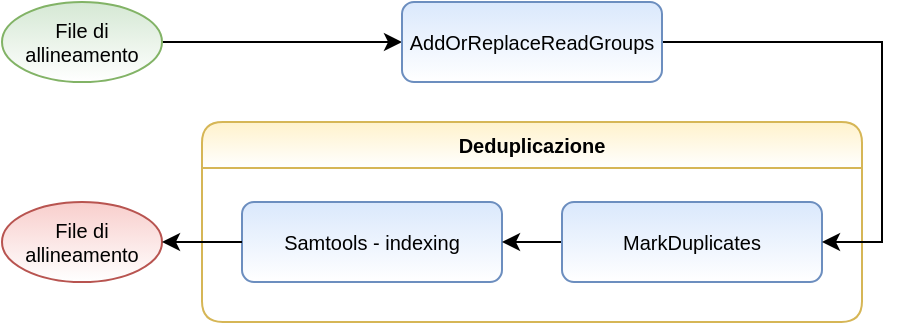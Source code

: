 <mxfile version="14.6.13" type="device"><diagram id="4bAMuIMJnlqlN0j0h4G4" name="Page-1"><mxGraphModel dx="1408" dy="826" grid="1" gridSize="10" guides="1" tooltips="1" connect="1" arrows="1" fold="1" page="1" pageScale="1" pageWidth="827" pageHeight="1169" math="0" shadow="0"><root><mxCell id="0"/><mxCell id="1" parent="0"/><mxCell id="qu8tBmwr-kgd7M9jgRDu-10" value="Deduplicazione" style="swimlane;fontSize=10;fillColor=#fff2cc;strokeColor=#d6b656;rounded=1;gradientColor=#ffffff;" parent="1" vertex="1"><mxGeometry x="180" y="100" width="330" height="100" as="geometry"/></mxCell><mxCell id="qu8tBmwr-kgd7M9jgRDu-14" value="Samtools - indexing&lt;span style=&quot;color: rgba(0 , 0 , 0 , 0) ; font-family: monospace ; font-size: 0px&quot;&gt;%3CmxGraphModel%3E%3Croot%3E%3CmxCell%20id%3D%220%22%2F%3E%3CmxCell%20id%3D%221%22%20parent%3D%220%22%2F%3E%3CmxCell%20id%3D%222%22%20value%3D%22IndelRealigner%22%20style%3D%22rounded%3D1%3BwhiteSpace%3Dwrap%3Bhtml%3D1%3BfontSize%3D10%3BfillColor%3D%23dae8fc%3BstrokeColor%3D%236c8ebf%3BgradientColor%3D%23ffffff%3B%22%20vertex%3D%221%22%20parent%3D%221%22%3E%3CmxGeometry%20x%3D%22520%22%20y%3D%22170%22%20width%3D%22130%22%20height%3D%2240%22%20as%3D%22geometry%22%2F%3E%3C%2FmxCell%3E%3C%2Froot%3E%3C%2FmxGraphModel%3E&lt;/span&gt;" style="rounded=1;whiteSpace=wrap;html=1;fontSize=10;fillColor=#dae8fc;strokeColor=#6c8ebf;gradientColor=#ffffff;" parent="qu8tBmwr-kgd7M9jgRDu-10" vertex="1"><mxGeometry x="20" y="40" width="130" height="40" as="geometry"/></mxCell><mxCell id="RofRY51yT6k-9S74Vm9S-2" style="edgeStyle=orthogonalEdgeStyle;rounded=0;orthogonalLoop=1;jettySize=auto;html=1;exitX=0;exitY=0.5;exitDx=0;exitDy=0;entryX=1;entryY=0.5;entryDx=0;entryDy=0;" edge="1" parent="qu8tBmwr-kgd7M9jgRDu-10" source="qu8tBmwr-kgd7M9jgRDu-3" target="qu8tBmwr-kgd7M9jgRDu-14"><mxGeometry relative="1" as="geometry"/></mxCell><mxCell id="qu8tBmwr-kgd7M9jgRDu-3" value="MarkDuplicates" style="rounded=1;whiteSpace=wrap;html=1;fontSize=10;fillColor=#dae8fc;strokeColor=#6c8ebf;gradientColor=#ffffff;" parent="qu8tBmwr-kgd7M9jgRDu-10" vertex="1"><mxGeometry x="180" y="40" width="130" height="40" as="geometry"/></mxCell><mxCell id="qu8tBmwr-kgd7M9jgRDu-16" style="edgeStyle=orthogonalEdgeStyle;rounded=0;orthogonalLoop=1;jettySize=auto;html=1;exitX=1;exitY=0.5;exitDx=0;exitDy=0;fontSize=10;" parent="1" source="qu8tBmwr-kgd7M9jgRDu-12" target="qu8tBmwr-kgd7M9jgRDu-1" edge="1"><mxGeometry relative="1" as="geometry"/></mxCell><mxCell id="qu8tBmwr-kgd7M9jgRDu-12" value="File di allineamento" style="ellipse;whiteSpace=wrap;html=1;fontSize=10;fillColor=#d5e8d4;strokeColor=#82b366;gradientColor=#ffffff;" parent="1" vertex="1"><mxGeometry x="80" y="40" width="80" height="40" as="geometry"/></mxCell><mxCell id="qu8tBmwr-kgd7M9jgRDu-15" value="File di allineamento" style="ellipse;whiteSpace=wrap;html=1;fontSize=10;fillColor=#f8cecc;strokeColor=#b85450;gradientColor=#ffffff;" parent="1" vertex="1"><mxGeometry x="80" y="140" width="80" height="40" as="geometry"/></mxCell><mxCell id="RofRY51yT6k-9S74Vm9S-1" style="edgeStyle=orthogonalEdgeStyle;rounded=0;orthogonalLoop=1;jettySize=auto;html=1;exitX=1;exitY=0.5;exitDx=0;exitDy=0;entryX=1;entryY=0.5;entryDx=0;entryDy=0;" edge="1" parent="1" source="qu8tBmwr-kgd7M9jgRDu-1" target="qu8tBmwr-kgd7M9jgRDu-3"><mxGeometry relative="1" as="geometry"><Array as="points"><mxPoint x="520" y="60"/><mxPoint x="520" y="160"/></Array></mxGeometry></mxCell><mxCell id="qu8tBmwr-kgd7M9jgRDu-1" value="AddOrReplaceReadGroups" style="rounded=1;whiteSpace=wrap;html=1;fontSize=10;fillColor=#dae8fc;strokeColor=#6c8ebf;gradientColor=#ffffff;" parent="1" vertex="1"><mxGeometry x="280" y="40" width="130" height="40" as="geometry"/></mxCell><mxCell id="RofRY51yT6k-9S74Vm9S-3" style="edgeStyle=orthogonalEdgeStyle;rounded=0;orthogonalLoop=1;jettySize=auto;html=1;exitX=0;exitY=0.5;exitDx=0;exitDy=0;entryX=1;entryY=0.5;entryDx=0;entryDy=0;" edge="1" parent="1" source="qu8tBmwr-kgd7M9jgRDu-14" target="qu8tBmwr-kgd7M9jgRDu-15"><mxGeometry relative="1" as="geometry"/></mxCell></root></mxGraphModel></diagram></mxfile>